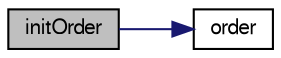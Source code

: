 digraph "initOrder"
{
  bgcolor="transparent";
  edge [fontname="FreeSans",fontsize="10",labelfontname="FreeSans",labelfontsize="10"];
  node [fontname="FreeSans",fontsize="10",shape=record];
  rankdir="LR";
  Node6148 [label="initOrder",height=0.2,width=0.4,color="black", fillcolor="grey75", style="filled", fontcolor="black"];
  Node6148 -> Node6149 [color="midnightblue",fontsize="10",style="solid",fontname="FreeSans"];
  Node6149 [label="order",height=0.2,width=0.4,color="black",URL="$a27478.html#aa9533329384a73e819a040bcde1b4b3d",tooltip="Return new ordering for primitivePatch. "];
}
